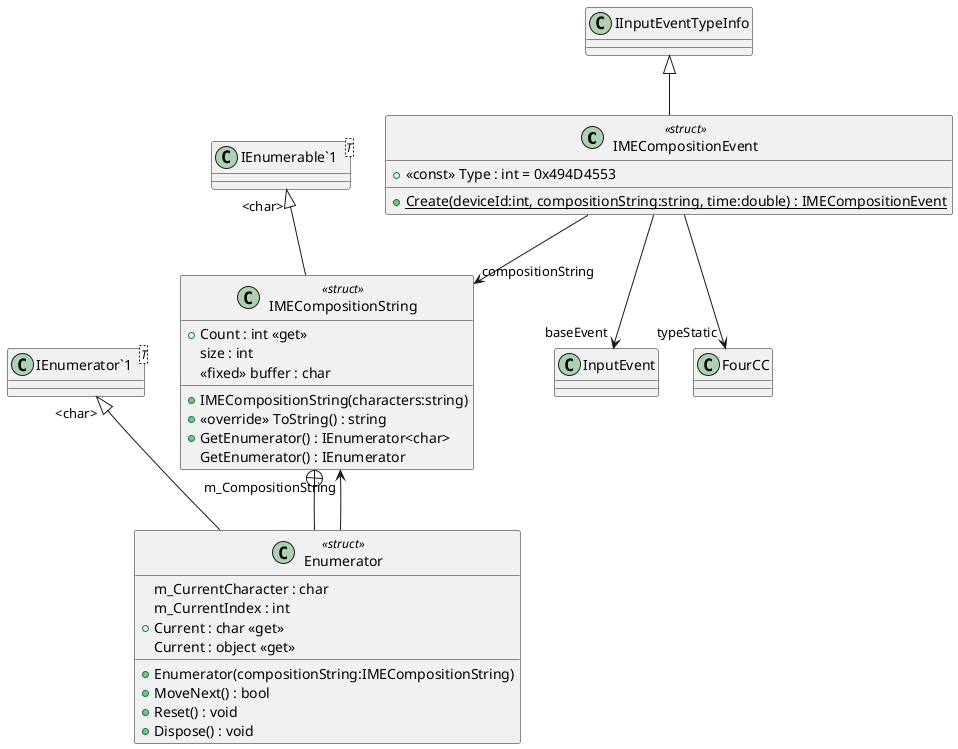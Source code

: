 @startuml
class IMECompositionEvent <<struct>> {
    + <<const>> Type : int = 0x494D4553
    + {static} Create(deviceId:int, compositionString:string, time:double) : IMECompositionEvent
}
class IMECompositionString <<struct>> {
    + Count : int <<get>>
    size : int
    <<fixed>> buffer : char
    + IMECompositionString(characters:string)
    + <<override>> ToString() : string
    + GetEnumerator() : IEnumerator<char>
    GetEnumerator() : IEnumerator
}
class "IEnumerable`1"<T> {
}
class Enumerator <<struct>> {
    m_CurrentCharacter : char
    m_CurrentIndex : int
    + Enumerator(compositionString:IMECompositionString)
    + MoveNext() : bool
    + Reset() : void
    + Dispose() : void
    + Current : char <<get>>
    Current : object <<get>>
}
class "IEnumerator`1"<T> {
}
IInputEventTypeInfo <|-- IMECompositionEvent
IMECompositionEvent --> "baseEvent" InputEvent
IMECompositionEvent --> "compositionString" IMECompositionString
IMECompositionEvent --> "typeStatic" FourCC
"IEnumerable`1" "<char>" <|-- IMECompositionString
IMECompositionString +-- Enumerator
"IEnumerator`1" "<char>" <|-- Enumerator
Enumerator --> "m_CompositionString" IMECompositionString
@enduml
